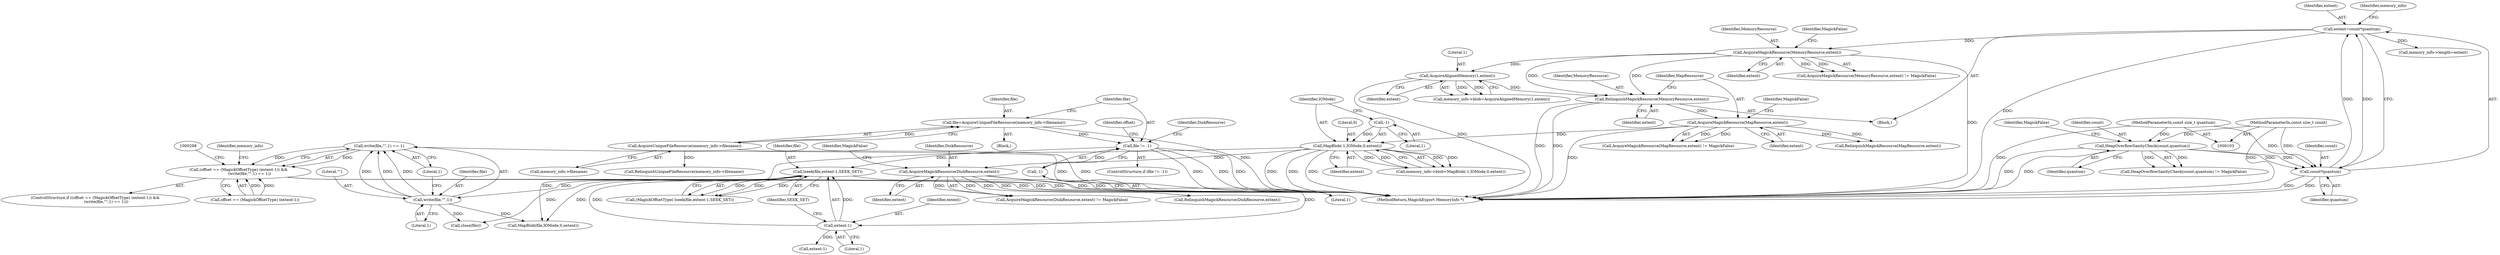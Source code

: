 digraph "0_ImageMagick_0474237508f39c4f783208123431815f1ededb76_5@API" {
"1000263" [label="(Call,write(file,\"\",1) == 1)"];
"1000264" [label="(Call,write(file,\"\",1))"];
"1000248" [label="(Call,lseek(file,extent-1,SEEK_SET))"];
"1000238" [label="(Call,file != -1)"];
"1000231" [label="(Call,file=AcquireUniqueFileResource(memory_info->filename))"];
"1000233" [label="(Call,AcquireUniqueFileResource(memory_info->filename))"];
"1000240" [label="(Call,-1)"];
"1000250" [label="(Call,extent-1)"];
"1000225" [label="(Call,AcquireMagickResource(DiskResource,extent))"];
"1000203" [label="(Call,MapBlob(-1,IOMode,0,extent))"];
"1000204" [label="(Call,-1)"];
"1000194" [label="(Call,AcquireMagickResource(MapResource,extent))"];
"1000189" [label="(Call,RelinquishMagickResource(MemoryResource,extent))"];
"1000163" [label="(Call,AcquireMagickResource(MemoryResource,extent))"];
"1000146" [label="(Call,extent=count*quantum)"];
"1000148" [label="(Call,count*quantum)"];
"1000111" [label="(Call,HeapOverflowSanityCheck(count,quantum))"];
"1000104" [label="(MethodParameterIn,const size_t count)"];
"1000105" [label="(MethodParameterIn,const size_t quantum)"];
"1000172" [label="(Call,AcquireAlignedMemory(1,extent))"];
"1000255" [label="(Call,(offset == (MagickOffsetType) (extent-1)) &&\n                  (write(file,\"\",1) == 1))"];
"1000193" [label="(Call,AcquireMagickResource(MapResource,extent) != MagickFalse)"];
"1000199" [label="(Call,memory_info->blob=MapBlob(-1,IOMode,0,extent))"];
"1000253" [label="(Identifier,SEEK_SET)"];
"1000314" [label="(Identifier,DiskResource)"];
"1000255" [label="(Call,(offset == (MagickOffsetType) (extent-1)) &&\n                  (write(file,\"\",1) == 1))"];
"1000267" [label="(Literal,1)"];
"1000274" [label="(Call,MapBlob(file,IOMode,0,extent))"];
"1000149" [label="(Identifier,count)"];
"1000264" [label="(Call,write(file,\"\",1))"];
"1000232" [label="(Identifier,file)"];
"1000246" [label="(Call,(MagickOffsetType) lseek(file,extent-1,SEEK_SET))"];
"1000111" [label="(Call,HeapOverflowSanityCheck(count,quantum))"];
"1000251" [label="(Identifier,extent)"];
"1000113" [label="(Identifier,quantum)"];
"1000254" [label="(ControlStructure,if ((offset == (MagickOffsetType) (extent-1)) &&\n                  (write(file,\"\",1) == 1)))"];
"1000207" [label="(Literal,0)"];
"1000165" [label="(Identifier,extent)"];
"1000163" [label="(Call,AcquireMagickResource(MemoryResource,extent))"];
"1000265" [label="(Identifier,file)"];
"1000114" [label="(Identifier,MagickFalse)"];
"1000245" [label="(Identifier,offset)"];
"1000268" [label="(Literal,1)"];
"1000208" [label="(Identifier,extent)"];
"1000106" [label="(Block,)"];
"1000172" [label="(Call,AcquireAlignedMemory(1,extent))"];
"1000203" [label="(Call,MapBlob(-1,IOMode,0,extent))"];
"1000162" [label="(Call,AcquireMagickResource(MemoryResource,extent) != MagickFalse)"];
"1000266" [label="(Literal,\"\")"];
"1000105" [label="(MethodParameterIn,const size_t quantum)"];
"1000224" [label="(Call,AcquireMagickResource(DiskResource,extent) != MagickFalse)"];
"1000263" [label="(Call,write(file,\"\",1) == 1)"];
"1000256" [label="(Call,offset == (MagickOffsetType) (extent-1))"];
"1000104" [label="(MethodParameterIn,const size_t count)"];
"1000173" [label="(Literal,1)"];
"1000206" [label="(Identifier,IOMode)"];
"1000189" [label="(Call,RelinquishMagickResource(MemoryResource,extent))"];
"1000240" [label="(Call,-1)"];
"1000237" [label="(ControlStructure,if (file != -1))"];
"1000303" [label="(Call,RelinquishUniqueFileResource(memory_info->filename))"];
"1000241" [label="(Literal,1)"];
"1000260" [label="(Call,extent-1)"];
"1000226" [label="(Identifier,DiskResource)"];
"1000313" [label="(Call,RelinquishMagickResource(DiskResource,extent))"];
"1000147" [label="(Identifier,extent)"];
"1000110" [label="(Call,HeapOverflowSanityCheck(count,quantum) != MagickFalse)"];
"1000150" [label="(Identifier,quantum)"];
"1000252" [label="(Literal,1)"];
"1000174" [label="(Identifier,extent)"];
"1000168" [label="(Call,memory_info->blob=AcquireAlignedMemory(1,extent))"];
"1000248" [label="(Call,lseek(file,extent-1,SEEK_SET))"];
"1000233" [label="(Call,AcquireUniqueFileResource(memory_info->filename))"];
"1000355" [label="(MethodReturn,MagickExport MemoryInfo *)"];
"1000166" [label="(Identifier,MagickFalse)"];
"1000299" [label="(Call,close(file))"];
"1000228" [label="(Identifier,MagickFalse)"];
"1000227" [label="(Identifier,extent)"];
"1000196" [label="(Identifier,extent)"];
"1000191" [label="(Identifier,extent)"];
"1000272" [label="(Identifier,memory_info)"];
"1000190" [label="(Identifier,MemoryResource)"];
"1000231" [label="(Call,file=AcquireUniqueFileResource(memory_info->filename))"];
"1000225" [label="(Call,AcquireMagickResource(DiskResource,extent))"];
"1000238" [label="(Call,file != -1)"];
"1000204" [label="(Call,-1)"];
"1000205" [label="(Literal,1)"];
"1000164" [label="(Identifier,MemoryResource)"];
"1000112" [label="(Identifier,count)"];
"1000250" [label="(Call,extent-1)"];
"1000234" [label="(Call,memory_info->filename)"];
"1000239" [label="(Identifier,file)"];
"1000197" [label="(Identifier,MagickFalse)"];
"1000195" [label="(Identifier,MapResource)"];
"1000146" [label="(Call,extent=count*quantum)"];
"1000148" [label="(Call,count*quantum)"];
"1000153" [label="(Identifier,memory_info)"];
"1000249" [label="(Identifier,file)"];
"1000316" [label="(Call,RelinquishMagickResource(MapResource,extent))"];
"1000194" [label="(Call,AcquireMagickResource(MapResource,extent))"];
"1000151" [label="(Call,memory_info->length=extent)"];
"1000229" [label="(Block,)"];
"1000263" -> "1000255"  [label="AST: "];
"1000263" -> "1000268"  [label="CFG: "];
"1000264" -> "1000263"  [label="AST: "];
"1000268" -> "1000263"  [label="AST: "];
"1000255" -> "1000263"  [label="CFG: "];
"1000263" -> "1000355"  [label="DDG: "];
"1000263" -> "1000255"  [label="DDG: "];
"1000263" -> "1000255"  [label="DDG: "];
"1000264" -> "1000263"  [label="DDG: "];
"1000264" -> "1000263"  [label="DDG: "];
"1000264" -> "1000263"  [label="DDG: "];
"1000264" -> "1000267"  [label="CFG: "];
"1000265" -> "1000264"  [label="AST: "];
"1000266" -> "1000264"  [label="AST: "];
"1000267" -> "1000264"  [label="AST: "];
"1000268" -> "1000264"  [label="CFG: "];
"1000248" -> "1000264"  [label="DDG: "];
"1000264" -> "1000274"  [label="DDG: "];
"1000264" -> "1000299"  [label="DDG: "];
"1000248" -> "1000246"  [label="AST: "];
"1000248" -> "1000253"  [label="CFG: "];
"1000249" -> "1000248"  [label="AST: "];
"1000250" -> "1000248"  [label="AST: "];
"1000253" -> "1000248"  [label="AST: "];
"1000246" -> "1000248"  [label="CFG: "];
"1000248" -> "1000355"  [label="DDG: "];
"1000248" -> "1000246"  [label="DDG: "];
"1000248" -> "1000246"  [label="DDG: "];
"1000248" -> "1000246"  [label="DDG: "];
"1000238" -> "1000248"  [label="DDG: "];
"1000250" -> "1000248"  [label="DDG: "];
"1000250" -> "1000248"  [label="DDG: "];
"1000248" -> "1000274"  [label="DDG: "];
"1000248" -> "1000299"  [label="DDG: "];
"1000238" -> "1000237"  [label="AST: "];
"1000238" -> "1000240"  [label="CFG: "];
"1000239" -> "1000238"  [label="AST: "];
"1000240" -> "1000238"  [label="AST: "];
"1000245" -> "1000238"  [label="CFG: "];
"1000314" -> "1000238"  [label="CFG: "];
"1000238" -> "1000355"  [label="DDG: "];
"1000238" -> "1000355"  [label="DDG: "];
"1000238" -> "1000355"  [label="DDG: "];
"1000231" -> "1000238"  [label="DDG: "];
"1000240" -> "1000238"  [label="DDG: "];
"1000231" -> "1000229"  [label="AST: "];
"1000231" -> "1000233"  [label="CFG: "];
"1000232" -> "1000231"  [label="AST: "];
"1000233" -> "1000231"  [label="AST: "];
"1000239" -> "1000231"  [label="CFG: "];
"1000231" -> "1000355"  [label="DDG: "];
"1000233" -> "1000231"  [label="DDG: "];
"1000233" -> "1000234"  [label="CFG: "];
"1000234" -> "1000233"  [label="AST: "];
"1000233" -> "1000355"  [label="DDG: "];
"1000233" -> "1000303"  [label="DDG: "];
"1000240" -> "1000241"  [label="CFG: "];
"1000241" -> "1000240"  [label="AST: "];
"1000250" -> "1000252"  [label="CFG: "];
"1000251" -> "1000250"  [label="AST: "];
"1000252" -> "1000250"  [label="AST: "];
"1000253" -> "1000250"  [label="CFG: "];
"1000225" -> "1000250"  [label="DDG: "];
"1000250" -> "1000260"  [label="DDG: "];
"1000225" -> "1000224"  [label="AST: "];
"1000225" -> "1000227"  [label="CFG: "];
"1000226" -> "1000225"  [label="AST: "];
"1000227" -> "1000225"  [label="AST: "];
"1000228" -> "1000225"  [label="CFG: "];
"1000225" -> "1000355"  [label="DDG: "];
"1000225" -> "1000224"  [label="DDG: "];
"1000225" -> "1000224"  [label="DDG: "];
"1000203" -> "1000225"  [label="DDG: "];
"1000225" -> "1000313"  [label="DDG: "];
"1000225" -> "1000313"  [label="DDG: "];
"1000203" -> "1000199"  [label="AST: "];
"1000203" -> "1000208"  [label="CFG: "];
"1000204" -> "1000203"  [label="AST: "];
"1000206" -> "1000203"  [label="AST: "];
"1000207" -> "1000203"  [label="AST: "];
"1000208" -> "1000203"  [label="AST: "];
"1000199" -> "1000203"  [label="CFG: "];
"1000203" -> "1000355"  [label="DDG: "];
"1000203" -> "1000355"  [label="DDG: "];
"1000203" -> "1000355"  [label="DDG: "];
"1000203" -> "1000199"  [label="DDG: "];
"1000203" -> "1000199"  [label="DDG: "];
"1000203" -> "1000199"  [label="DDG: "];
"1000203" -> "1000199"  [label="DDG: "];
"1000204" -> "1000203"  [label="DDG: "];
"1000194" -> "1000203"  [label="DDG: "];
"1000203" -> "1000274"  [label="DDG: "];
"1000204" -> "1000205"  [label="CFG: "];
"1000205" -> "1000204"  [label="AST: "];
"1000206" -> "1000204"  [label="CFG: "];
"1000194" -> "1000193"  [label="AST: "];
"1000194" -> "1000196"  [label="CFG: "];
"1000195" -> "1000194"  [label="AST: "];
"1000196" -> "1000194"  [label="AST: "];
"1000197" -> "1000194"  [label="CFG: "];
"1000194" -> "1000355"  [label="DDG: "];
"1000194" -> "1000193"  [label="DDG: "];
"1000194" -> "1000193"  [label="DDG: "];
"1000189" -> "1000194"  [label="DDG: "];
"1000194" -> "1000316"  [label="DDG: "];
"1000194" -> "1000316"  [label="DDG: "];
"1000189" -> "1000106"  [label="AST: "];
"1000189" -> "1000191"  [label="CFG: "];
"1000190" -> "1000189"  [label="AST: "];
"1000191" -> "1000189"  [label="AST: "];
"1000195" -> "1000189"  [label="CFG: "];
"1000189" -> "1000355"  [label="DDG: "];
"1000189" -> "1000355"  [label="DDG: "];
"1000163" -> "1000189"  [label="DDG: "];
"1000163" -> "1000189"  [label="DDG: "];
"1000172" -> "1000189"  [label="DDG: "];
"1000163" -> "1000162"  [label="AST: "];
"1000163" -> "1000165"  [label="CFG: "];
"1000164" -> "1000163"  [label="AST: "];
"1000165" -> "1000163"  [label="AST: "];
"1000166" -> "1000163"  [label="CFG: "];
"1000163" -> "1000355"  [label="DDG: "];
"1000163" -> "1000162"  [label="DDG: "];
"1000163" -> "1000162"  [label="DDG: "];
"1000146" -> "1000163"  [label="DDG: "];
"1000163" -> "1000172"  [label="DDG: "];
"1000146" -> "1000106"  [label="AST: "];
"1000146" -> "1000148"  [label="CFG: "];
"1000147" -> "1000146"  [label="AST: "];
"1000148" -> "1000146"  [label="AST: "];
"1000153" -> "1000146"  [label="CFG: "];
"1000146" -> "1000355"  [label="DDG: "];
"1000148" -> "1000146"  [label="DDG: "];
"1000148" -> "1000146"  [label="DDG: "];
"1000146" -> "1000151"  [label="DDG: "];
"1000148" -> "1000150"  [label="CFG: "];
"1000149" -> "1000148"  [label="AST: "];
"1000150" -> "1000148"  [label="AST: "];
"1000148" -> "1000355"  [label="DDG: "];
"1000148" -> "1000355"  [label="DDG: "];
"1000111" -> "1000148"  [label="DDG: "];
"1000111" -> "1000148"  [label="DDG: "];
"1000104" -> "1000148"  [label="DDG: "];
"1000105" -> "1000148"  [label="DDG: "];
"1000111" -> "1000110"  [label="AST: "];
"1000111" -> "1000113"  [label="CFG: "];
"1000112" -> "1000111"  [label="AST: "];
"1000113" -> "1000111"  [label="AST: "];
"1000114" -> "1000111"  [label="CFG: "];
"1000111" -> "1000355"  [label="DDG: "];
"1000111" -> "1000355"  [label="DDG: "];
"1000111" -> "1000110"  [label="DDG: "];
"1000111" -> "1000110"  [label="DDG: "];
"1000104" -> "1000111"  [label="DDG: "];
"1000105" -> "1000111"  [label="DDG: "];
"1000104" -> "1000103"  [label="AST: "];
"1000104" -> "1000355"  [label="DDG: "];
"1000105" -> "1000103"  [label="AST: "];
"1000105" -> "1000355"  [label="DDG: "];
"1000172" -> "1000168"  [label="AST: "];
"1000172" -> "1000174"  [label="CFG: "];
"1000173" -> "1000172"  [label="AST: "];
"1000174" -> "1000172"  [label="AST: "];
"1000168" -> "1000172"  [label="CFG: "];
"1000172" -> "1000355"  [label="DDG: "];
"1000172" -> "1000168"  [label="DDG: "];
"1000172" -> "1000168"  [label="DDG: "];
"1000255" -> "1000254"  [label="AST: "];
"1000255" -> "1000256"  [label="CFG: "];
"1000256" -> "1000255"  [label="AST: "];
"1000272" -> "1000255"  [label="CFG: "];
"1000298" -> "1000255"  [label="CFG: "];
"1000255" -> "1000355"  [label="DDG: "];
"1000255" -> "1000355"  [label="DDG: "];
"1000255" -> "1000355"  [label="DDG: "];
"1000256" -> "1000255"  [label="DDG: "];
"1000256" -> "1000255"  [label="DDG: "];
}
